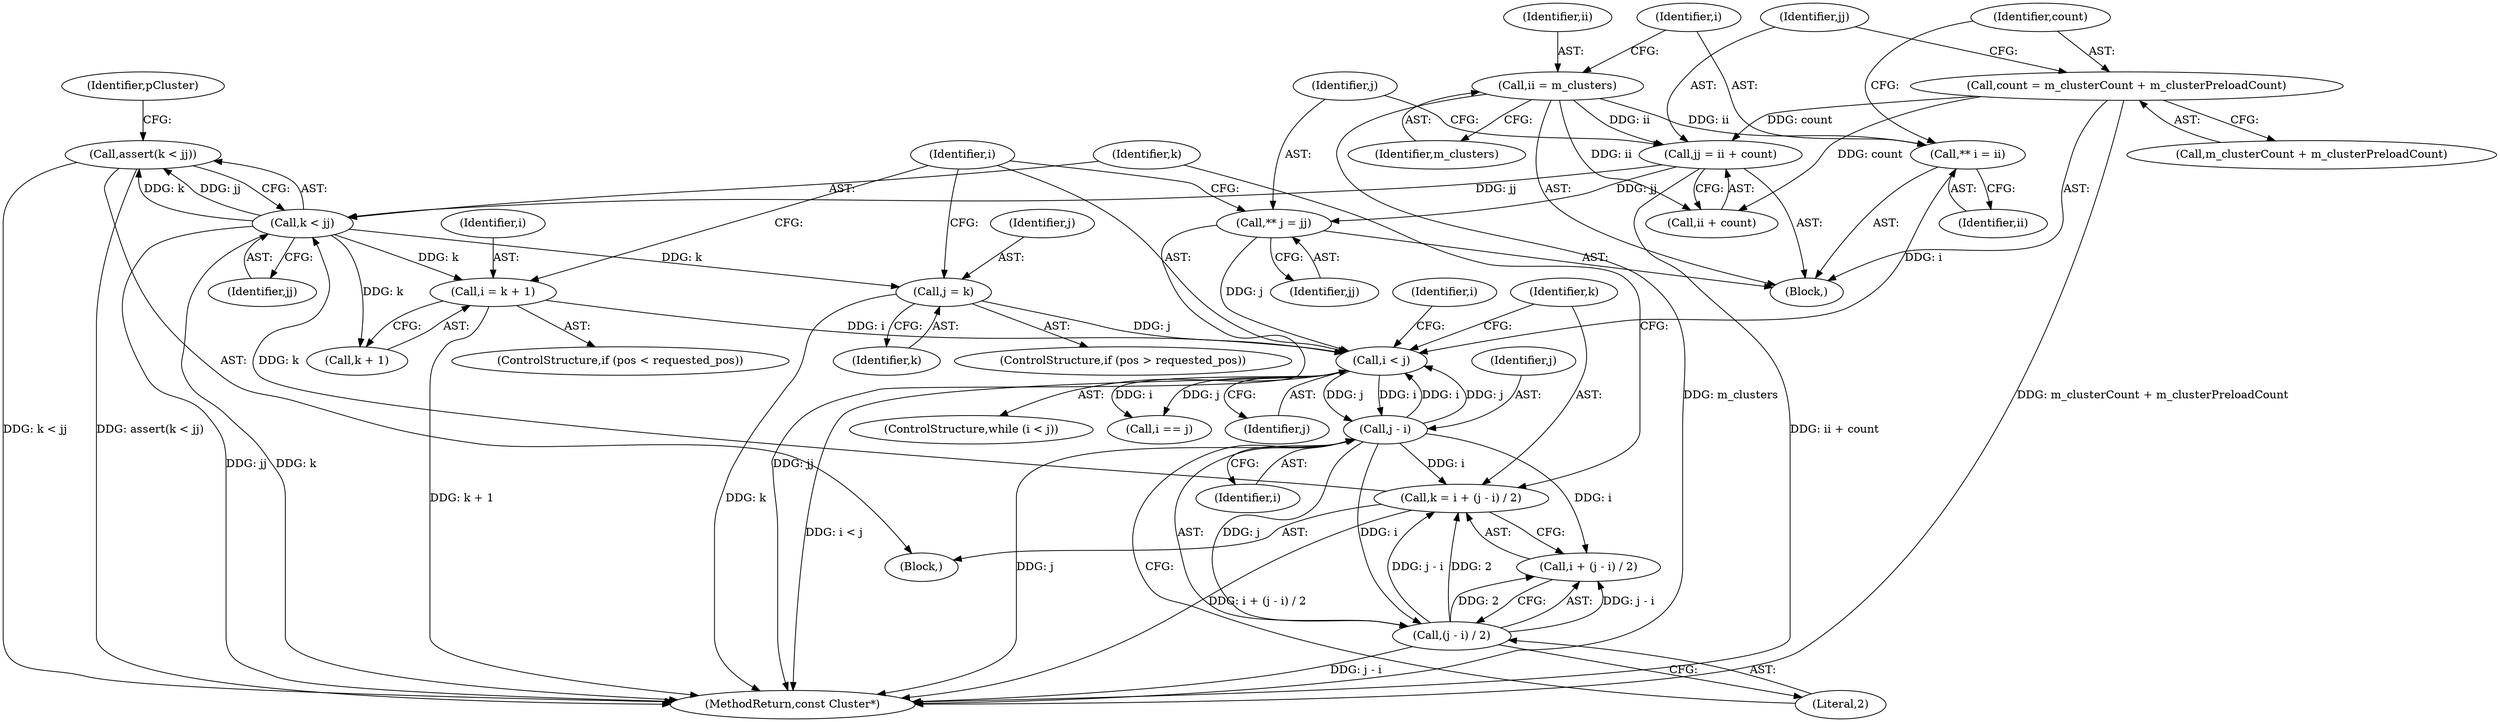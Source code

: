 digraph "0_Android_cc274e2abe8b2a6698a5c47d8aa4bb45f1f9538d_10@API" {
"1000145" [label="(Call,assert(k < jj))"];
"1000146" [label="(Call,k < jj)"];
"1000136" [label="(Call,k = i + (j - i) / 2)"];
"1000141" [label="(Call,j - i)"];
"1000132" [label="(Call,i < j)"];
"1000167" [label="(Call,i = k + 1)"];
"1000113" [label="(Call,** i = ii)"];
"1000109" [label="(Call,ii = m_clusters)"];
"1000177" [label="(Call,j = k)"];
"1000128" [label="(Call,** j = jj)"];
"1000122" [label="(Call,jj = ii + count)"];
"1000117" [label="(Call,count = m_clusterCount + m_clusterPreloadCount)"];
"1000140" [label="(Call,(j - i) / 2)"];
"1000168" [label="(Identifier,i)"];
"1000128" [label="(Call,** j = jj)"];
"1000135" [label="(Block,)"];
"1000142" [label="(Identifier,j)"];
"1000148" [label="(Identifier,jj)"];
"1000138" [label="(Call,i + (j - i) / 2)"];
"1000185" [label="(Identifier,i)"];
"1000110" [label="(Identifier,ii)"];
"1000117" [label="(Call,count = m_clusterCount + m_clusterPreloadCount)"];
"1000163" [label="(ControlStructure,if (pos < requested_pos))"];
"1000119" [label="(Call,m_clusterCount + m_clusterPreloadCount)"];
"1000109" [label="(Call,ii = m_clusters)"];
"1000122" [label="(Call,jj = ii + count)"];
"1000169" [label="(Call,k + 1)"];
"1000179" [label="(Identifier,k)"];
"1000113" [label="(Call,** i = ii)"];
"1000140" [label="(Call,(j - i) / 2)"];
"1000145" [label="(Call,assert(k < jj))"];
"1000178" [label="(Identifier,j)"];
"1000219" [label="(MethodReturn,const Cluster*)"];
"1000177" [label="(Call,j = k)"];
"1000131" [label="(ControlStructure,while (i < j))"];
"1000144" [label="(Literal,2)"];
"1000143" [label="(Identifier,i)"];
"1000150" [label="(Identifier,pCluster)"];
"1000137" [label="(Identifier,k)"];
"1000173" [label="(ControlStructure,if (pos > requested_pos))"];
"1000132" [label="(Call,i < j)"];
"1000118" [label="(Identifier,count)"];
"1000115" [label="(Identifier,ii)"];
"1000146" [label="(Call,k < jj)"];
"1000141" [label="(Call,j - i)"];
"1000114" [label="(Identifier,i)"];
"1000123" [label="(Identifier,jj)"];
"1000133" [label="(Identifier,i)"];
"1000184" [label="(Call,i == j)"];
"1000136" [label="(Call,k = i + (j - i) / 2)"];
"1000147" [label="(Identifier,k)"];
"1000124" [label="(Call,ii + count)"];
"1000167" [label="(Call,i = k + 1)"];
"1000134" [label="(Identifier,j)"];
"1000102" [label="(Block,)"];
"1000130" [label="(Identifier,jj)"];
"1000129" [label="(Identifier,j)"];
"1000111" [label="(Identifier,m_clusters)"];
"1000145" -> "1000135"  [label="AST: "];
"1000145" -> "1000146"  [label="CFG: "];
"1000146" -> "1000145"  [label="AST: "];
"1000150" -> "1000145"  [label="CFG: "];
"1000145" -> "1000219"  [label="DDG: k < jj"];
"1000145" -> "1000219"  [label="DDG: assert(k < jj)"];
"1000146" -> "1000145"  [label="DDG: k"];
"1000146" -> "1000145"  [label="DDG: jj"];
"1000146" -> "1000148"  [label="CFG: "];
"1000147" -> "1000146"  [label="AST: "];
"1000148" -> "1000146"  [label="AST: "];
"1000146" -> "1000219"  [label="DDG: jj"];
"1000146" -> "1000219"  [label="DDG: k"];
"1000136" -> "1000146"  [label="DDG: k"];
"1000122" -> "1000146"  [label="DDG: jj"];
"1000146" -> "1000167"  [label="DDG: k"];
"1000146" -> "1000169"  [label="DDG: k"];
"1000146" -> "1000177"  [label="DDG: k"];
"1000136" -> "1000135"  [label="AST: "];
"1000136" -> "1000138"  [label="CFG: "];
"1000137" -> "1000136"  [label="AST: "];
"1000138" -> "1000136"  [label="AST: "];
"1000147" -> "1000136"  [label="CFG: "];
"1000136" -> "1000219"  [label="DDG: i + (j - i) / 2"];
"1000141" -> "1000136"  [label="DDG: i"];
"1000140" -> "1000136"  [label="DDG: j - i"];
"1000140" -> "1000136"  [label="DDG: 2"];
"1000141" -> "1000140"  [label="AST: "];
"1000141" -> "1000143"  [label="CFG: "];
"1000142" -> "1000141"  [label="AST: "];
"1000143" -> "1000141"  [label="AST: "];
"1000144" -> "1000141"  [label="CFG: "];
"1000141" -> "1000219"  [label="DDG: j"];
"1000141" -> "1000132"  [label="DDG: i"];
"1000141" -> "1000132"  [label="DDG: j"];
"1000141" -> "1000138"  [label="DDG: i"];
"1000141" -> "1000140"  [label="DDG: j"];
"1000141" -> "1000140"  [label="DDG: i"];
"1000132" -> "1000141"  [label="DDG: j"];
"1000132" -> "1000141"  [label="DDG: i"];
"1000132" -> "1000131"  [label="AST: "];
"1000132" -> "1000134"  [label="CFG: "];
"1000133" -> "1000132"  [label="AST: "];
"1000134" -> "1000132"  [label="AST: "];
"1000137" -> "1000132"  [label="CFG: "];
"1000185" -> "1000132"  [label="CFG: "];
"1000132" -> "1000219"  [label="DDG: i < j"];
"1000167" -> "1000132"  [label="DDG: i"];
"1000113" -> "1000132"  [label="DDG: i"];
"1000177" -> "1000132"  [label="DDG: j"];
"1000128" -> "1000132"  [label="DDG: j"];
"1000132" -> "1000184"  [label="DDG: i"];
"1000132" -> "1000184"  [label="DDG: j"];
"1000167" -> "1000163"  [label="AST: "];
"1000167" -> "1000169"  [label="CFG: "];
"1000168" -> "1000167"  [label="AST: "];
"1000169" -> "1000167"  [label="AST: "];
"1000133" -> "1000167"  [label="CFG: "];
"1000167" -> "1000219"  [label="DDG: k + 1"];
"1000113" -> "1000102"  [label="AST: "];
"1000113" -> "1000115"  [label="CFG: "];
"1000114" -> "1000113"  [label="AST: "];
"1000115" -> "1000113"  [label="AST: "];
"1000118" -> "1000113"  [label="CFG: "];
"1000109" -> "1000113"  [label="DDG: ii"];
"1000109" -> "1000102"  [label="AST: "];
"1000109" -> "1000111"  [label="CFG: "];
"1000110" -> "1000109"  [label="AST: "];
"1000111" -> "1000109"  [label="AST: "];
"1000114" -> "1000109"  [label="CFG: "];
"1000109" -> "1000219"  [label="DDG: m_clusters"];
"1000109" -> "1000122"  [label="DDG: ii"];
"1000109" -> "1000124"  [label="DDG: ii"];
"1000177" -> "1000173"  [label="AST: "];
"1000177" -> "1000179"  [label="CFG: "];
"1000178" -> "1000177"  [label="AST: "];
"1000179" -> "1000177"  [label="AST: "];
"1000133" -> "1000177"  [label="CFG: "];
"1000177" -> "1000219"  [label="DDG: k"];
"1000128" -> "1000102"  [label="AST: "];
"1000128" -> "1000130"  [label="CFG: "];
"1000129" -> "1000128"  [label="AST: "];
"1000130" -> "1000128"  [label="AST: "];
"1000133" -> "1000128"  [label="CFG: "];
"1000128" -> "1000219"  [label="DDG: jj"];
"1000122" -> "1000128"  [label="DDG: jj"];
"1000122" -> "1000102"  [label="AST: "];
"1000122" -> "1000124"  [label="CFG: "];
"1000123" -> "1000122"  [label="AST: "];
"1000124" -> "1000122"  [label="AST: "];
"1000129" -> "1000122"  [label="CFG: "];
"1000122" -> "1000219"  [label="DDG: ii + count"];
"1000117" -> "1000122"  [label="DDG: count"];
"1000117" -> "1000102"  [label="AST: "];
"1000117" -> "1000119"  [label="CFG: "];
"1000118" -> "1000117"  [label="AST: "];
"1000119" -> "1000117"  [label="AST: "];
"1000123" -> "1000117"  [label="CFG: "];
"1000117" -> "1000219"  [label="DDG: m_clusterCount + m_clusterPreloadCount"];
"1000117" -> "1000124"  [label="DDG: count"];
"1000140" -> "1000138"  [label="AST: "];
"1000140" -> "1000144"  [label="CFG: "];
"1000144" -> "1000140"  [label="AST: "];
"1000138" -> "1000140"  [label="CFG: "];
"1000140" -> "1000219"  [label="DDG: j - i"];
"1000140" -> "1000138"  [label="DDG: j - i"];
"1000140" -> "1000138"  [label="DDG: 2"];
}
